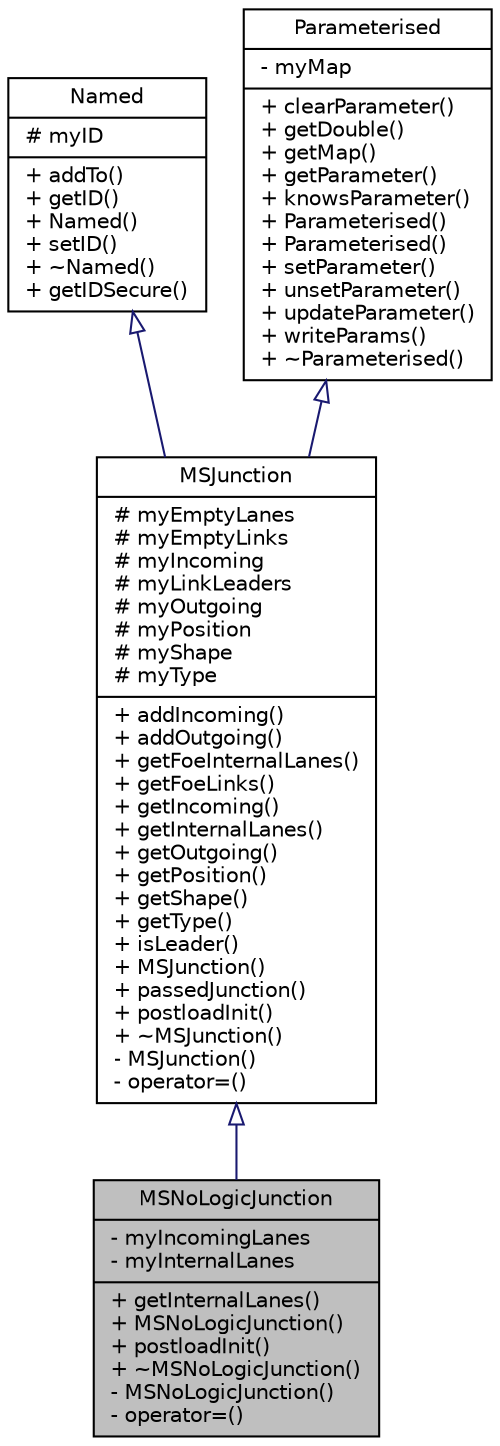 digraph "MSNoLogicJunction"
{
  edge [fontname="Helvetica",fontsize="10",labelfontname="Helvetica",labelfontsize="10"];
  node [fontname="Helvetica",fontsize="10",shape=record];
  Node0 [label="{MSNoLogicJunction\n|- myIncomingLanes\l- myInternalLanes\l|+ getInternalLanes()\l+ MSNoLogicJunction()\l+ postloadInit()\l+ ~MSNoLogicJunction()\l- MSNoLogicJunction()\l- operator=()\l}",height=0.2,width=0.4,color="black", fillcolor="grey75", style="filled", fontcolor="black"];
  Node1 -> Node0 [dir="back",color="midnightblue",fontsize="10",style="solid",arrowtail="onormal",fontname="Helvetica"];
  Node1 [label="{MSJunction\n|# myEmptyLanes\l# myEmptyLinks\l# myIncoming\l# myLinkLeaders\l# myOutgoing\l# myPosition\l# myShape\l# myType\l|+ addIncoming()\l+ addOutgoing()\l+ getFoeInternalLanes()\l+ getFoeLinks()\l+ getIncoming()\l+ getInternalLanes()\l+ getOutgoing()\l+ getPosition()\l+ getShape()\l+ getType()\l+ isLeader()\l+ MSJunction()\l+ passedJunction()\l+ postloadInit()\l+ ~MSJunction()\l- MSJunction()\l- operator=()\l}",height=0.2,width=0.4,color="black", fillcolor="white", style="filled",URL="$d2/de4/class_m_s_junction.html",tooltip="The base class for an intersection. "];
  Node2 -> Node1 [dir="back",color="midnightblue",fontsize="10",style="solid",arrowtail="onormal",fontname="Helvetica"];
  Node2 [label="{Named\n|# myID\l|+ addTo()\l+ getID()\l+ Named()\l+ setID()\l+ ~Named()\l+ getIDSecure()\l}",height=0.2,width=0.4,color="black", fillcolor="white", style="filled",URL="$d5/dbf/class_named.html",tooltip="Base class for objects which have an id. "];
  Node3 -> Node1 [dir="back",color="midnightblue",fontsize="10",style="solid",arrowtail="onormal",fontname="Helvetica"];
  Node3 [label="{Parameterised\n|- myMap\l|+ clearParameter()\l+ getDouble()\l+ getMap()\l+ getParameter()\l+ knowsParameter()\l+ Parameterised()\l+ Parameterised()\l+ setParameter()\l+ unsetParameter()\l+ updateParameter()\l+ writeParams()\l+ ~Parameterised()\l}",height=0.2,width=0.4,color="black", fillcolor="white", style="filled",URL="$d7/dc7/class_parameterised.html",tooltip="An upper class for objects with additional parameters. "];
}

